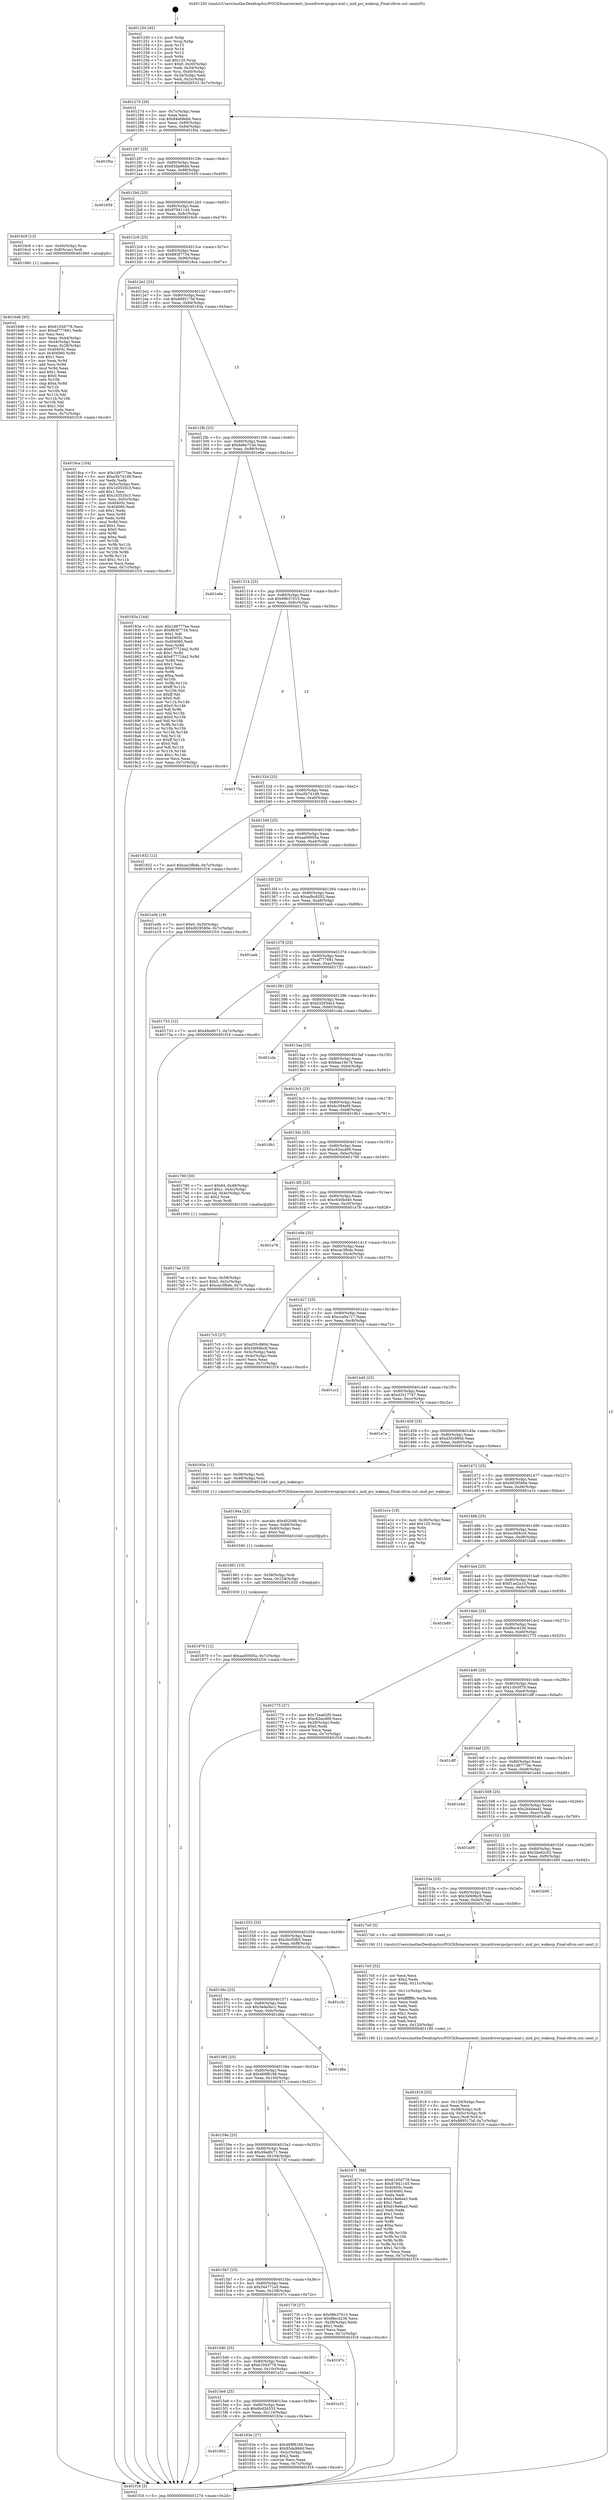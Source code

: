 digraph "0x401250" {
  label = "0x401250 (/mnt/c/Users/mathe/Desktop/tcc/POCII/binaries/extr_linuxdriverspcipci-mid.c_mid_pci_wakeup_Final-ollvm.out::main(0))"
  labelloc = "t"
  node[shape=record]

  Entry [label="",width=0.3,height=0.3,shape=circle,fillcolor=black,style=filled]
  "0x40127d" [label="{
     0x40127d [26]\l
     | [instrs]\l
     &nbsp;&nbsp;0x40127d \<+3\>: mov -0x7c(%rbp),%eax\l
     &nbsp;&nbsp;0x401280 \<+2\>: mov %eax,%ecx\l
     &nbsp;&nbsp;0x401282 \<+6\>: sub $0x84e69ebb,%ecx\l
     &nbsp;&nbsp;0x401288 \<+3\>: mov %eax,-0x80(%rbp)\l
     &nbsp;&nbsp;0x40128b \<+6\>: mov %ecx,-0x84(%rbp)\l
     &nbsp;&nbsp;0x401291 \<+6\>: je 0000000000401f0a \<main+0xcba\>\l
  }"]
  "0x401f0a" [label="{
     0x401f0a\l
  }", style=dashed]
  "0x401297" [label="{
     0x401297 [25]\l
     | [instrs]\l
     &nbsp;&nbsp;0x401297 \<+5\>: jmp 000000000040129c \<main+0x4c\>\l
     &nbsp;&nbsp;0x40129c \<+3\>: mov -0x80(%rbp),%eax\l
     &nbsp;&nbsp;0x40129f \<+5\>: sub $0x85da96dd,%eax\l
     &nbsp;&nbsp;0x4012a4 \<+6\>: mov %eax,-0x88(%rbp)\l
     &nbsp;&nbsp;0x4012aa \<+6\>: je 0000000000401659 \<main+0x409\>\l
  }"]
  Exit [label="",width=0.3,height=0.3,shape=circle,fillcolor=black,style=filled,peripheries=2]
  "0x401659" [label="{
     0x401659\l
  }", style=dashed]
  "0x4012b0" [label="{
     0x4012b0 [25]\l
     | [instrs]\l
     &nbsp;&nbsp;0x4012b0 \<+5\>: jmp 00000000004012b5 \<main+0x65\>\l
     &nbsp;&nbsp;0x4012b5 \<+3\>: mov -0x80(%rbp),%eax\l
     &nbsp;&nbsp;0x4012b8 \<+5\>: sub $0x87841145,%eax\l
     &nbsp;&nbsp;0x4012bd \<+6\>: mov %eax,-0x8c(%rbp)\l
     &nbsp;&nbsp;0x4012c3 \<+6\>: je 00000000004016c9 \<main+0x479\>\l
  }"]
  "0x401970" [label="{
     0x401970 [12]\l
     | [instrs]\l
     &nbsp;&nbsp;0x401970 \<+7\>: movl $0xaa00005a,-0x7c(%rbp)\l
     &nbsp;&nbsp;0x401977 \<+5\>: jmp 0000000000401f16 \<main+0xcc6\>\l
  }"]
  "0x4016c9" [label="{
     0x4016c9 [13]\l
     | [instrs]\l
     &nbsp;&nbsp;0x4016c9 \<+4\>: mov -0x40(%rbp),%rax\l
     &nbsp;&nbsp;0x4016cd \<+4\>: mov 0x8(%rax),%rdi\l
     &nbsp;&nbsp;0x4016d1 \<+5\>: call 0000000000401060 \<atoi@plt\>\l
     | [calls]\l
     &nbsp;&nbsp;0x401060 \{1\} (unknown)\l
  }"]
  "0x4012c9" [label="{
     0x4012c9 [25]\l
     | [instrs]\l
     &nbsp;&nbsp;0x4012c9 \<+5\>: jmp 00000000004012ce \<main+0x7e\>\l
     &nbsp;&nbsp;0x4012ce \<+3\>: mov -0x80(%rbp),%eax\l
     &nbsp;&nbsp;0x4012d1 \<+5\>: sub $0x883f7734,%eax\l
     &nbsp;&nbsp;0x4012d6 \<+6\>: mov %eax,-0x90(%rbp)\l
     &nbsp;&nbsp;0x4012dc \<+6\>: je 00000000004018ca \<main+0x67a\>\l
  }"]
  "0x401961" [label="{
     0x401961 [15]\l
     | [instrs]\l
     &nbsp;&nbsp;0x401961 \<+4\>: mov -0x58(%rbp),%rdi\l
     &nbsp;&nbsp;0x401965 \<+6\>: mov %eax,-0x124(%rbp)\l
     &nbsp;&nbsp;0x40196b \<+5\>: call 0000000000401030 \<free@plt\>\l
     | [calls]\l
     &nbsp;&nbsp;0x401030 \{1\} (unknown)\l
  }"]
  "0x4018ca" [label="{
     0x4018ca [104]\l
     | [instrs]\l
     &nbsp;&nbsp;0x4018ca \<+5\>: mov $0x1d9777ee,%eax\l
     &nbsp;&nbsp;0x4018cf \<+5\>: mov $0xa5b741d9,%ecx\l
     &nbsp;&nbsp;0x4018d4 \<+2\>: xor %edx,%edx\l
     &nbsp;&nbsp;0x4018d6 \<+3\>: mov -0x5c(%rbp),%esi\l
     &nbsp;&nbsp;0x4018d9 \<+6\>: sub $0x1d3535c3,%esi\l
     &nbsp;&nbsp;0x4018df \<+3\>: add $0x1,%esi\l
     &nbsp;&nbsp;0x4018e2 \<+6\>: add $0x1d3535c3,%esi\l
     &nbsp;&nbsp;0x4018e8 \<+3\>: mov %esi,-0x5c(%rbp)\l
     &nbsp;&nbsp;0x4018eb \<+7\>: mov 0x40405c,%esi\l
     &nbsp;&nbsp;0x4018f2 \<+7\>: mov 0x404060,%edi\l
     &nbsp;&nbsp;0x4018f9 \<+3\>: sub $0x1,%edx\l
     &nbsp;&nbsp;0x4018fc \<+3\>: mov %esi,%r8d\l
     &nbsp;&nbsp;0x4018ff \<+3\>: add %edx,%r8d\l
     &nbsp;&nbsp;0x401902 \<+4\>: imul %r8d,%esi\l
     &nbsp;&nbsp;0x401906 \<+3\>: and $0x1,%esi\l
     &nbsp;&nbsp;0x401909 \<+3\>: cmp $0x0,%esi\l
     &nbsp;&nbsp;0x40190c \<+4\>: sete %r9b\l
     &nbsp;&nbsp;0x401910 \<+3\>: cmp $0xa,%edi\l
     &nbsp;&nbsp;0x401913 \<+4\>: setl %r10b\l
     &nbsp;&nbsp;0x401917 \<+3\>: mov %r9b,%r11b\l
     &nbsp;&nbsp;0x40191a \<+3\>: and %r10b,%r11b\l
     &nbsp;&nbsp;0x40191d \<+3\>: xor %r10b,%r9b\l
     &nbsp;&nbsp;0x401920 \<+3\>: or %r9b,%r11b\l
     &nbsp;&nbsp;0x401923 \<+4\>: test $0x1,%r11b\l
     &nbsp;&nbsp;0x401927 \<+3\>: cmovne %ecx,%eax\l
     &nbsp;&nbsp;0x40192a \<+3\>: mov %eax,-0x7c(%rbp)\l
     &nbsp;&nbsp;0x40192d \<+5\>: jmp 0000000000401f16 \<main+0xcc6\>\l
  }"]
  "0x4012e2" [label="{
     0x4012e2 [25]\l
     | [instrs]\l
     &nbsp;&nbsp;0x4012e2 \<+5\>: jmp 00000000004012e7 \<main+0x97\>\l
     &nbsp;&nbsp;0x4012e7 \<+3\>: mov -0x80(%rbp),%eax\l
     &nbsp;&nbsp;0x4012ea \<+5\>: sub $0x889517bf,%eax\l
     &nbsp;&nbsp;0x4012ef \<+6\>: mov %eax,-0x94(%rbp)\l
     &nbsp;&nbsp;0x4012f5 \<+6\>: je 000000000040183a \<main+0x5ea\>\l
  }"]
  "0x40194a" [label="{
     0x40194a [23]\l
     | [instrs]\l
     &nbsp;&nbsp;0x40194a \<+10\>: movabs $0x4020d6,%rdi\l
     &nbsp;&nbsp;0x401954 \<+3\>: mov %eax,-0x60(%rbp)\l
     &nbsp;&nbsp;0x401957 \<+3\>: mov -0x60(%rbp),%esi\l
     &nbsp;&nbsp;0x40195a \<+2\>: mov $0x0,%al\l
     &nbsp;&nbsp;0x40195c \<+5\>: call 0000000000401040 \<printf@plt\>\l
     | [calls]\l
     &nbsp;&nbsp;0x401040 \{1\} (unknown)\l
  }"]
  "0x40183a" [label="{
     0x40183a [144]\l
     | [instrs]\l
     &nbsp;&nbsp;0x40183a \<+5\>: mov $0x1d9777ee,%eax\l
     &nbsp;&nbsp;0x40183f \<+5\>: mov $0x883f7734,%ecx\l
     &nbsp;&nbsp;0x401844 \<+2\>: mov $0x1,%dl\l
     &nbsp;&nbsp;0x401846 \<+7\>: mov 0x40405c,%esi\l
     &nbsp;&nbsp;0x40184d \<+7\>: mov 0x404060,%edi\l
     &nbsp;&nbsp;0x401854 \<+3\>: mov %esi,%r8d\l
     &nbsp;&nbsp;0x401857 \<+7\>: sub $0x677724a2,%r8d\l
     &nbsp;&nbsp;0x40185e \<+4\>: sub $0x1,%r8d\l
     &nbsp;&nbsp;0x401862 \<+7\>: add $0x677724a2,%r8d\l
     &nbsp;&nbsp;0x401869 \<+4\>: imul %r8d,%esi\l
     &nbsp;&nbsp;0x40186d \<+3\>: and $0x1,%esi\l
     &nbsp;&nbsp;0x401870 \<+3\>: cmp $0x0,%esi\l
     &nbsp;&nbsp;0x401873 \<+4\>: sete %r9b\l
     &nbsp;&nbsp;0x401877 \<+3\>: cmp $0xa,%edi\l
     &nbsp;&nbsp;0x40187a \<+4\>: setl %r10b\l
     &nbsp;&nbsp;0x40187e \<+3\>: mov %r9b,%r11b\l
     &nbsp;&nbsp;0x401881 \<+4\>: xor $0xff,%r11b\l
     &nbsp;&nbsp;0x401885 \<+3\>: mov %r10b,%bl\l
     &nbsp;&nbsp;0x401888 \<+3\>: xor $0xff,%bl\l
     &nbsp;&nbsp;0x40188b \<+3\>: xor $0x0,%dl\l
     &nbsp;&nbsp;0x40188e \<+3\>: mov %r11b,%r14b\l
     &nbsp;&nbsp;0x401891 \<+4\>: and $0x0,%r14b\l
     &nbsp;&nbsp;0x401895 \<+3\>: and %dl,%r9b\l
     &nbsp;&nbsp;0x401898 \<+3\>: mov %bl,%r15b\l
     &nbsp;&nbsp;0x40189b \<+4\>: and $0x0,%r15b\l
     &nbsp;&nbsp;0x40189f \<+3\>: and %dl,%r10b\l
     &nbsp;&nbsp;0x4018a2 \<+3\>: or %r9b,%r14b\l
     &nbsp;&nbsp;0x4018a5 \<+3\>: or %r10b,%r15b\l
     &nbsp;&nbsp;0x4018a8 \<+3\>: xor %r15b,%r14b\l
     &nbsp;&nbsp;0x4018ab \<+3\>: or %bl,%r11b\l
     &nbsp;&nbsp;0x4018ae \<+4\>: xor $0xff,%r11b\l
     &nbsp;&nbsp;0x4018b2 \<+3\>: or $0x0,%dl\l
     &nbsp;&nbsp;0x4018b5 \<+3\>: and %dl,%r11b\l
     &nbsp;&nbsp;0x4018b8 \<+3\>: or %r11b,%r14b\l
     &nbsp;&nbsp;0x4018bb \<+4\>: test $0x1,%r14b\l
     &nbsp;&nbsp;0x4018bf \<+3\>: cmovne %ecx,%eax\l
     &nbsp;&nbsp;0x4018c2 \<+3\>: mov %eax,-0x7c(%rbp)\l
     &nbsp;&nbsp;0x4018c5 \<+5\>: jmp 0000000000401f16 \<main+0xcc6\>\l
  }"]
  "0x4012fb" [label="{
     0x4012fb [25]\l
     | [instrs]\l
     &nbsp;&nbsp;0x4012fb \<+5\>: jmp 0000000000401300 \<main+0xb0\>\l
     &nbsp;&nbsp;0x401300 \<+3\>: mov -0x80(%rbp),%eax\l
     &nbsp;&nbsp;0x401303 \<+5\>: sub $0x8e6e724b,%eax\l
     &nbsp;&nbsp;0x401308 \<+6\>: mov %eax,-0x98(%rbp)\l
     &nbsp;&nbsp;0x40130e \<+6\>: je 0000000000401e6e \<main+0xc1e\>\l
  }"]
  "0x401819" [label="{
     0x401819 [33]\l
     | [instrs]\l
     &nbsp;&nbsp;0x401819 \<+6\>: mov -0x120(%rbp),%ecx\l
     &nbsp;&nbsp;0x40181f \<+3\>: imul %eax,%ecx\l
     &nbsp;&nbsp;0x401822 \<+4\>: mov -0x58(%rbp),%r8\l
     &nbsp;&nbsp;0x401826 \<+4\>: movslq -0x5c(%rbp),%r9\l
     &nbsp;&nbsp;0x40182a \<+4\>: mov %ecx,(%r8,%r9,4)\l
     &nbsp;&nbsp;0x40182e \<+7\>: movl $0x889517bf,-0x7c(%rbp)\l
     &nbsp;&nbsp;0x401835 \<+5\>: jmp 0000000000401f16 \<main+0xcc6\>\l
  }"]
  "0x401e6e" [label="{
     0x401e6e\l
  }", style=dashed]
  "0x401314" [label="{
     0x401314 [25]\l
     | [instrs]\l
     &nbsp;&nbsp;0x401314 \<+5\>: jmp 0000000000401319 \<main+0xc9\>\l
     &nbsp;&nbsp;0x401319 \<+3\>: mov -0x80(%rbp),%eax\l
     &nbsp;&nbsp;0x40131c \<+5\>: sub $0x99b37015,%eax\l
     &nbsp;&nbsp;0x401321 \<+6\>: mov %eax,-0x9c(%rbp)\l
     &nbsp;&nbsp;0x401327 \<+6\>: je 000000000040175a \<main+0x50a\>\l
  }"]
  "0x4017e5" [label="{
     0x4017e5 [52]\l
     | [instrs]\l
     &nbsp;&nbsp;0x4017e5 \<+2\>: xor %ecx,%ecx\l
     &nbsp;&nbsp;0x4017e7 \<+5\>: mov $0x2,%edx\l
     &nbsp;&nbsp;0x4017ec \<+6\>: mov %edx,-0x11c(%rbp)\l
     &nbsp;&nbsp;0x4017f2 \<+1\>: cltd\l
     &nbsp;&nbsp;0x4017f3 \<+6\>: mov -0x11c(%rbp),%esi\l
     &nbsp;&nbsp;0x4017f9 \<+2\>: idiv %esi\l
     &nbsp;&nbsp;0x4017fb \<+6\>: imul $0xfffffffe,%edx,%edx\l
     &nbsp;&nbsp;0x401801 \<+2\>: mov %ecx,%edi\l
     &nbsp;&nbsp;0x401803 \<+2\>: sub %edx,%edi\l
     &nbsp;&nbsp;0x401805 \<+2\>: mov %ecx,%edx\l
     &nbsp;&nbsp;0x401807 \<+3\>: sub $0x1,%edx\l
     &nbsp;&nbsp;0x40180a \<+2\>: add %edx,%edi\l
     &nbsp;&nbsp;0x40180c \<+2\>: sub %edi,%ecx\l
     &nbsp;&nbsp;0x40180e \<+6\>: mov %ecx,-0x120(%rbp)\l
     &nbsp;&nbsp;0x401814 \<+5\>: call 0000000000401160 \<next_i\>\l
     | [calls]\l
     &nbsp;&nbsp;0x401160 \{1\} (/mnt/c/Users/mathe/Desktop/tcc/POCII/binaries/extr_linuxdriverspcipci-mid.c_mid_pci_wakeup_Final-ollvm.out::next_i)\l
  }"]
  "0x40175a" [label="{
     0x40175a\l
  }", style=dashed]
  "0x40132d" [label="{
     0x40132d [25]\l
     | [instrs]\l
     &nbsp;&nbsp;0x40132d \<+5\>: jmp 0000000000401332 \<main+0xe2\>\l
     &nbsp;&nbsp;0x401332 \<+3\>: mov -0x80(%rbp),%eax\l
     &nbsp;&nbsp;0x401335 \<+5\>: sub $0xa5b741d9,%eax\l
     &nbsp;&nbsp;0x40133a \<+6\>: mov %eax,-0xa0(%rbp)\l
     &nbsp;&nbsp;0x401340 \<+6\>: je 0000000000401932 \<main+0x6e2\>\l
  }"]
  "0x4017ae" [label="{
     0x4017ae [23]\l
     | [instrs]\l
     &nbsp;&nbsp;0x4017ae \<+4\>: mov %rax,-0x58(%rbp)\l
     &nbsp;&nbsp;0x4017b2 \<+7\>: movl $0x0,-0x5c(%rbp)\l
     &nbsp;&nbsp;0x4017b9 \<+7\>: movl $0xcac3fbde,-0x7c(%rbp)\l
     &nbsp;&nbsp;0x4017c0 \<+5\>: jmp 0000000000401f16 \<main+0xcc6\>\l
  }"]
  "0x401932" [label="{
     0x401932 [12]\l
     | [instrs]\l
     &nbsp;&nbsp;0x401932 \<+7\>: movl $0xcac3fbde,-0x7c(%rbp)\l
     &nbsp;&nbsp;0x401939 \<+5\>: jmp 0000000000401f16 \<main+0xcc6\>\l
  }"]
  "0x401346" [label="{
     0x401346 [25]\l
     | [instrs]\l
     &nbsp;&nbsp;0x401346 \<+5\>: jmp 000000000040134b \<main+0xfb\>\l
     &nbsp;&nbsp;0x40134b \<+3\>: mov -0x80(%rbp),%eax\l
     &nbsp;&nbsp;0x40134e \<+5\>: sub $0xaa00005a,%eax\l
     &nbsp;&nbsp;0x401353 \<+6\>: mov %eax,-0xa4(%rbp)\l
     &nbsp;&nbsp;0x401359 \<+6\>: je 0000000000401e0b \<main+0xbbb\>\l
  }"]
  "0x4016d6" [label="{
     0x4016d6 [93]\l
     | [instrs]\l
     &nbsp;&nbsp;0x4016d6 \<+5\>: mov $0x6105d778,%ecx\l
     &nbsp;&nbsp;0x4016db \<+5\>: mov $0xaf777681,%edx\l
     &nbsp;&nbsp;0x4016e0 \<+2\>: xor %esi,%esi\l
     &nbsp;&nbsp;0x4016e2 \<+3\>: mov %eax,-0x44(%rbp)\l
     &nbsp;&nbsp;0x4016e5 \<+3\>: mov -0x44(%rbp),%eax\l
     &nbsp;&nbsp;0x4016e8 \<+3\>: mov %eax,-0x28(%rbp)\l
     &nbsp;&nbsp;0x4016eb \<+7\>: mov 0x40405c,%eax\l
     &nbsp;&nbsp;0x4016f2 \<+8\>: mov 0x404060,%r8d\l
     &nbsp;&nbsp;0x4016fa \<+3\>: sub $0x1,%esi\l
     &nbsp;&nbsp;0x4016fd \<+3\>: mov %eax,%r9d\l
     &nbsp;&nbsp;0x401700 \<+3\>: add %esi,%r9d\l
     &nbsp;&nbsp;0x401703 \<+4\>: imul %r9d,%eax\l
     &nbsp;&nbsp;0x401707 \<+3\>: and $0x1,%eax\l
     &nbsp;&nbsp;0x40170a \<+3\>: cmp $0x0,%eax\l
     &nbsp;&nbsp;0x40170d \<+4\>: sete %r10b\l
     &nbsp;&nbsp;0x401711 \<+4\>: cmp $0xa,%r8d\l
     &nbsp;&nbsp;0x401715 \<+4\>: setl %r11b\l
     &nbsp;&nbsp;0x401719 \<+3\>: mov %r10b,%bl\l
     &nbsp;&nbsp;0x40171c \<+3\>: and %r11b,%bl\l
     &nbsp;&nbsp;0x40171f \<+3\>: xor %r11b,%r10b\l
     &nbsp;&nbsp;0x401722 \<+3\>: or %r10b,%bl\l
     &nbsp;&nbsp;0x401725 \<+3\>: test $0x1,%bl\l
     &nbsp;&nbsp;0x401728 \<+3\>: cmovne %edx,%ecx\l
     &nbsp;&nbsp;0x40172b \<+3\>: mov %ecx,-0x7c(%rbp)\l
     &nbsp;&nbsp;0x40172e \<+5\>: jmp 0000000000401f16 \<main+0xcc6\>\l
  }"]
  "0x401e0b" [label="{
     0x401e0b [19]\l
     | [instrs]\l
     &nbsp;&nbsp;0x401e0b \<+7\>: movl $0x0,-0x30(%rbp)\l
     &nbsp;&nbsp;0x401e12 \<+7\>: movl $0xd929580e,-0x7c(%rbp)\l
     &nbsp;&nbsp;0x401e19 \<+5\>: jmp 0000000000401f16 \<main+0xcc6\>\l
  }"]
  "0x40135f" [label="{
     0x40135f [25]\l
     | [instrs]\l
     &nbsp;&nbsp;0x40135f \<+5\>: jmp 0000000000401364 \<main+0x114\>\l
     &nbsp;&nbsp;0x401364 \<+3\>: mov -0x80(%rbp),%eax\l
     &nbsp;&nbsp;0x401367 \<+5\>: sub $0xadbc8202,%eax\l
     &nbsp;&nbsp;0x40136c \<+6\>: mov %eax,-0xa8(%rbp)\l
     &nbsp;&nbsp;0x401372 \<+6\>: je 0000000000401aeb \<main+0x89b\>\l
  }"]
  "0x401250" [label="{
     0x401250 [45]\l
     | [instrs]\l
     &nbsp;&nbsp;0x401250 \<+1\>: push %rbp\l
     &nbsp;&nbsp;0x401251 \<+3\>: mov %rsp,%rbp\l
     &nbsp;&nbsp;0x401254 \<+2\>: push %r15\l
     &nbsp;&nbsp;0x401256 \<+2\>: push %r14\l
     &nbsp;&nbsp;0x401258 \<+2\>: push %r12\l
     &nbsp;&nbsp;0x40125a \<+1\>: push %rbx\l
     &nbsp;&nbsp;0x40125b \<+7\>: sub $0x120,%rsp\l
     &nbsp;&nbsp;0x401262 \<+7\>: movl $0x0,-0x30(%rbp)\l
     &nbsp;&nbsp;0x401269 \<+3\>: mov %edi,-0x34(%rbp)\l
     &nbsp;&nbsp;0x40126c \<+4\>: mov %rsi,-0x40(%rbp)\l
     &nbsp;&nbsp;0x401270 \<+3\>: mov -0x34(%rbp),%edi\l
     &nbsp;&nbsp;0x401273 \<+3\>: mov %edi,-0x2c(%rbp)\l
     &nbsp;&nbsp;0x401276 \<+7\>: movl $0x6bd26533,-0x7c(%rbp)\l
  }"]
  "0x401aeb" [label="{
     0x401aeb\l
  }", style=dashed]
  "0x401378" [label="{
     0x401378 [25]\l
     | [instrs]\l
     &nbsp;&nbsp;0x401378 \<+5\>: jmp 000000000040137d \<main+0x12d\>\l
     &nbsp;&nbsp;0x40137d \<+3\>: mov -0x80(%rbp),%eax\l
     &nbsp;&nbsp;0x401380 \<+5\>: sub $0xaf777681,%eax\l
     &nbsp;&nbsp;0x401385 \<+6\>: mov %eax,-0xac(%rbp)\l
     &nbsp;&nbsp;0x40138b \<+6\>: je 0000000000401733 \<main+0x4e3\>\l
  }"]
  "0x401f16" [label="{
     0x401f16 [5]\l
     | [instrs]\l
     &nbsp;&nbsp;0x401f16 \<+5\>: jmp 000000000040127d \<main+0x2d\>\l
  }"]
  "0x401733" [label="{
     0x401733 [12]\l
     | [instrs]\l
     &nbsp;&nbsp;0x401733 \<+7\>: movl $0x49edfc71,-0x7c(%rbp)\l
     &nbsp;&nbsp;0x40173a \<+5\>: jmp 0000000000401f16 \<main+0xcc6\>\l
  }"]
  "0x401391" [label="{
     0x401391 [25]\l
     | [instrs]\l
     &nbsp;&nbsp;0x401391 \<+5\>: jmp 0000000000401396 \<main+0x146\>\l
     &nbsp;&nbsp;0x401396 \<+3\>: mov -0x80(%rbp),%eax\l
     &nbsp;&nbsp;0x401399 \<+5\>: sub $0xb3293de3,%eax\l
     &nbsp;&nbsp;0x40139e \<+6\>: mov %eax,-0xb0(%rbp)\l
     &nbsp;&nbsp;0x4013a4 \<+6\>: je 0000000000401cda \<main+0xa8a\>\l
  }"]
  "0x401602" [label="{
     0x401602\l
  }", style=dashed]
  "0x401cda" [label="{
     0x401cda\l
  }", style=dashed]
  "0x4013aa" [label="{
     0x4013aa [25]\l
     | [instrs]\l
     &nbsp;&nbsp;0x4013aa \<+5\>: jmp 00000000004013af \<main+0x15f\>\l
     &nbsp;&nbsp;0x4013af \<+3\>: mov -0x80(%rbp),%eax\l
     &nbsp;&nbsp;0x4013b2 \<+5\>: sub $0xbaa19a7d,%eax\l
     &nbsp;&nbsp;0x4013b7 \<+6\>: mov %eax,-0xb4(%rbp)\l
     &nbsp;&nbsp;0x4013bd \<+6\>: je 0000000000401a93 \<main+0x843\>\l
  }"]
  "0x40163e" [label="{
     0x40163e [27]\l
     | [instrs]\l
     &nbsp;&nbsp;0x40163e \<+5\>: mov $0x469f8168,%eax\l
     &nbsp;&nbsp;0x401643 \<+5\>: mov $0x85da96dd,%ecx\l
     &nbsp;&nbsp;0x401648 \<+3\>: mov -0x2c(%rbp),%edx\l
     &nbsp;&nbsp;0x40164b \<+3\>: cmp $0x2,%edx\l
     &nbsp;&nbsp;0x40164e \<+3\>: cmovne %ecx,%eax\l
     &nbsp;&nbsp;0x401651 \<+3\>: mov %eax,-0x7c(%rbp)\l
     &nbsp;&nbsp;0x401654 \<+5\>: jmp 0000000000401f16 \<main+0xcc6\>\l
  }"]
  "0x401a93" [label="{
     0x401a93\l
  }", style=dashed]
  "0x4013c3" [label="{
     0x4013c3 [25]\l
     | [instrs]\l
     &nbsp;&nbsp;0x4013c3 \<+5\>: jmp 00000000004013c8 \<main+0x178\>\l
     &nbsp;&nbsp;0x4013c8 \<+3\>: mov -0x80(%rbp),%eax\l
     &nbsp;&nbsp;0x4013cb \<+5\>: sub $0xbc384ef4,%eax\l
     &nbsp;&nbsp;0x4013d0 \<+6\>: mov %eax,-0xb8(%rbp)\l
     &nbsp;&nbsp;0x4013d6 \<+6\>: je 00000000004019b1 \<main+0x761\>\l
  }"]
  "0x4015e9" [label="{
     0x4015e9 [25]\l
     | [instrs]\l
     &nbsp;&nbsp;0x4015e9 \<+5\>: jmp 00000000004015ee \<main+0x39e\>\l
     &nbsp;&nbsp;0x4015ee \<+3\>: mov -0x80(%rbp),%eax\l
     &nbsp;&nbsp;0x4015f1 \<+5\>: sub $0x6bd26533,%eax\l
     &nbsp;&nbsp;0x4015f6 \<+6\>: mov %eax,-0x110(%rbp)\l
     &nbsp;&nbsp;0x4015fc \<+6\>: je 000000000040163e \<main+0x3ee\>\l
  }"]
  "0x4019b1" [label="{
     0x4019b1\l
  }", style=dashed]
  "0x4013dc" [label="{
     0x4013dc [25]\l
     | [instrs]\l
     &nbsp;&nbsp;0x4013dc \<+5\>: jmp 00000000004013e1 \<main+0x191\>\l
     &nbsp;&nbsp;0x4013e1 \<+3\>: mov -0x80(%rbp),%eax\l
     &nbsp;&nbsp;0x4013e4 \<+5\>: sub $0xc62ecd99,%eax\l
     &nbsp;&nbsp;0x4013e9 \<+6\>: mov %eax,-0xbc(%rbp)\l
     &nbsp;&nbsp;0x4013ef \<+6\>: je 0000000000401790 \<main+0x540\>\l
  }"]
  "0x401e31" [label="{
     0x401e31\l
  }", style=dashed]
  "0x401790" [label="{
     0x401790 [30]\l
     | [instrs]\l
     &nbsp;&nbsp;0x401790 \<+7\>: movl $0x64,-0x48(%rbp)\l
     &nbsp;&nbsp;0x401797 \<+7\>: movl $0x1,-0x4c(%rbp)\l
     &nbsp;&nbsp;0x40179e \<+4\>: movslq -0x4c(%rbp),%rax\l
     &nbsp;&nbsp;0x4017a2 \<+4\>: shl $0x2,%rax\l
     &nbsp;&nbsp;0x4017a6 \<+3\>: mov %rax,%rdi\l
     &nbsp;&nbsp;0x4017a9 \<+5\>: call 0000000000401050 \<malloc@plt\>\l
     | [calls]\l
     &nbsp;&nbsp;0x401050 \{1\} (unknown)\l
  }"]
  "0x4013f5" [label="{
     0x4013f5 [25]\l
     | [instrs]\l
     &nbsp;&nbsp;0x4013f5 \<+5\>: jmp 00000000004013fa \<main+0x1aa\>\l
     &nbsp;&nbsp;0x4013fa \<+3\>: mov -0x80(%rbp),%eax\l
     &nbsp;&nbsp;0x4013fd \<+5\>: sub $0xc640bd40,%eax\l
     &nbsp;&nbsp;0x401402 \<+6\>: mov %eax,-0xc0(%rbp)\l
     &nbsp;&nbsp;0x401408 \<+6\>: je 0000000000401a78 \<main+0x828\>\l
  }"]
  "0x4015d0" [label="{
     0x4015d0 [25]\l
     | [instrs]\l
     &nbsp;&nbsp;0x4015d0 \<+5\>: jmp 00000000004015d5 \<main+0x385\>\l
     &nbsp;&nbsp;0x4015d5 \<+3\>: mov -0x80(%rbp),%eax\l
     &nbsp;&nbsp;0x4015d8 \<+5\>: sub $0x6105d778,%eax\l
     &nbsp;&nbsp;0x4015dd \<+6\>: mov %eax,-0x10c(%rbp)\l
     &nbsp;&nbsp;0x4015e3 \<+6\>: je 0000000000401e31 \<main+0xbe1\>\l
  }"]
  "0x401a78" [label="{
     0x401a78\l
  }", style=dashed]
  "0x40140e" [label="{
     0x40140e [25]\l
     | [instrs]\l
     &nbsp;&nbsp;0x40140e \<+5\>: jmp 0000000000401413 \<main+0x1c3\>\l
     &nbsp;&nbsp;0x401413 \<+3\>: mov -0x80(%rbp),%eax\l
     &nbsp;&nbsp;0x401416 \<+5\>: sub $0xcac3fbde,%eax\l
     &nbsp;&nbsp;0x40141b \<+6\>: mov %eax,-0xc4(%rbp)\l
     &nbsp;&nbsp;0x401421 \<+6\>: je 00000000004017c5 \<main+0x575\>\l
  }"]
  "0x40197c" [label="{
     0x40197c\l
  }", style=dashed]
  "0x4017c5" [label="{
     0x4017c5 [27]\l
     | [instrs]\l
     &nbsp;&nbsp;0x4017c5 \<+5\>: mov $0xd35c980d,%eax\l
     &nbsp;&nbsp;0x4017ca \<+5\>: mov $0x34f49bc9,%ecx\l
     &nbsp;&nbsp;0x4017cf \<+3\>: mov -0x5c(%rbp),%edx\l
     &nbsp;&nbsp;0x4017d2 \<+3\>: cmp -0x4c(%rbp),%edx\l
     &nbsp;&nbsp;0x4017d5 \<+3\>: cmovl %ecx,%eax\l
     &nbsp;&nbsp;0x4017d8 \<+3\>: mov %eax,-0x7c(%rbp)\l
     &nbsp;&nbsp;0x4017db \<+5\>: jmp 0000000000401f16 \<main+0xcc6\>\l
  }"]
  "0x401427" [label="{
     0x401427 [25]\l
     | [instrs]\l
     &nbsp;&nbsp;0x401427 \<+5\>: jmp 000000000040142c \<main+0x1dc\>\l
     &nbsp;&nbsp;0x40142c \<+3\>: mov -0x80(%rbp),%eax\l
     &nbsp;&nbsp;0x40142f \<+5\>: sub $0xcca9a717,%eax\l
     &nbsp;&nbsp;0x401434 \<+6\>: mov %eax,-0xc8(%rbp)\l
     &nbsp;&nbsp;0x40143a \<+6\>: je 0000000000401cc2 \<main+0xa72\>\l
  }"]
  "0x4015b7" [label="{
     0x4015b7 [25]\l
     | [instrs]\l
     &nbsp;&nbsp;0x4015b7 \<+5\>: jmp 00000000004015bc \<main+0x36c\>\l
     &nbsp;&nbsp;0x4015bc \<+3\>: mov -0x80(%rbp),%eax\l
     &nbsp;&nbsp;0x4015bf \<+5\>: sub $0x544771a5,%eax\l
     &nbsp;&nbsp;0x4015c4 \<+6\>: mov %eax,-0x108(%rbp)\l
     &nbsp;&nbsp;0x4015ca \<+6\>: je 000000000040197c \<main+0x72c\>\l
  }"]
  "0x401cc2" [label="{
     0x401cc2\l
  }", style=dashed]
  "0x401440" [label="{
     0x401440 [25]\l
     | [instrs]\l
     &nbsp;&nbsp;0x401440 \<+5\>: jmp 0000000000401445 \<main+0x1f5\>\l
     &nbsp;&nbsp;0x401445 \<+3\>: mov -0x80(%rbp),%eax\l
     &nbsp;&nbsp;0x401448 \<+5\>: sub $0xd1b17747,%eax\l
     &nbsp;&nbsp;0x40144d \<+6\>: mov %eax,-0xcc(%rbp)\l
     &nbsp;&nbsp;0x401453 \<+6\>: je 0000000000401e7a \<main+0xc2a\>\l
  }"]
  "0x40173f" [label="{
     0x40173f [27]\l
     | [instrs]\l
     &nbsp;&nbsp;0x40173f \<+5\>: mov $0x99b37015,%eax\l
     &nbsp;&nbsp;0x401744 \<+5\>: mov $0xf8ec4236,%ecx\l
     &nbsp;&nbsp;0x401749 \<+3\>: mov -0x28(%rbp),%edx\l
     &nbsp;&nbsp;0x40174c \<+3\>: cmp $0x1,%edx\l
     &nbsp;&nbsp;0x40174f \<+3\>: cmovl %ecx,%eax\l
     &nbsp;&nbsp;0x401752 \<+3\>: mov %eax,-0x7c(%rbp)\l
     &nbsp;&nbsp;0x401755 \<+5\>: jmp 0000000000401f16 \<main+0xcc6\>\l
  }"]
  "0x401e7a" [label="{
     0x401e7a\l
  }", style=dashed]
  "0x401459" [label="{
     0x401459 [25]\l
     | [instrs]\l
     &nbsp;&nbsp;0x401459 \<+5\>: jmp 000000000040145e \<main+0x20e\>\l
     &nbsp;&nbsp;0x40145e \<+3\>: mov -0x80(%rbp),%eax\l
     &nbsp;&nbsp;0x401461 \<+5\>: sub $0xd35c980d,%eax\l
     &nbsp;&nbsp;0x401466 \<+6\>: mov %eax,-0xd0(%rbp)\l
     &nbsp;&nbsp;0x40146c \<+6\>: je 000000000040193e \<main+0x6ee\>\l
  }"]
  "0x40159e" [label="{
     0x40159e [25]\l
     | [instrs]\l
     &nbsp;&nbsp;0x40159e \<+5\>: jmp 00000000004015a3 \<main+0x353\>\l
     &nbsp;&nbsp;0x4015a3 \<+3\>: mov -0x80(%rbp),%eax\l
     &nbsp;&nbsp;0x4015a6 \<+5\>: sub $0x49edfc71,%eax\l
     &nbsp;&nbsp;0x4015ab \<+6\>: mov %eax,-0x104(%rbp)\l
     &nbsp;&nbsp;0x4015b1 \<+6\>: je 000000000040173f \<main+0x4ef\>\l
  }"]
  "0x40193e" [label="{
     0x40193e [12]\l
     | [instrs]\l
     &nbsp;&nbsp;0x40193e \<+4\>: mov -0x58(%rbp),%rdi\l
     &nbsp;&nbsp;0x401942 \<+3\>: mov -0x48(%rbp),%esi\l
     &nbsp;&nbsp;0x401945 \<+5\>: call 0000000000401240 \<mid_pci_wakeup\>\l
     | [calls]\l
     &nbsp;&nbsp;0x401240 \{1\} (/mnt/c/Users/mathe/Desktop/tcc/POCII/binaries/extr_linuxdriverspcipci-mid.c_mid_pci_wakeup_Final-ollvm.out::mid_pci_wakeup)\l
  }"]
  "0x401472" [label="{
     0x401472 [25]\l
     | [instrs]\l
     &nbsp;&nbsp;0x401472 \<+5\>: jmp 0000000000401477 \<main+0x227\>\l
     &nbsp;&nbsp;0x401477 \<+3\>: mov -0x80(%rbp),%eax\l
     &nbsp;&nbsp;0x40147a \<+5\>: sub $0xd929580e,%eax\l
     &nbsp;&nbsp;0x40147f \<+6\>: mov %eax,-0xd4(%rbp)\l
     &nbsp;&nbsp;0x401485 \<+6\>: je 0000000000401e1e \<main+0xbce\>\l
  }"]
  "0x401671" [label="{
     0x401671 [88]\l
     | [instrs]\l
     &nbsp;&nbsp;0x401671 \<+5\>: mov $0x6105d778,%eax\l
     &nbsp;&nbsp;0x401676 \<+5\>: mov $0x87841145,%ecx\l
     &nbsp;&nbsp;0x40167b \<+7\>: mov 0x40405c,%edx\l
     &nbsp;&nbsp;0x401682 \<+7\>: mov 0x404060,%esi\l
     &nbsp;&nbsp;0x401689 \<+2\>: mov %edx,%edi\l
     &nbsp;&nbsp;0x40168b \<+6\>: sub $0xb18e6ea3,%edi\l
     &nbsp;&nbsp;0x401691 \<+3\>: sub $0x1,%edi\l
     &nbsp;&nbsp;0x401694 \<+6\>: add $0xb18e6ea3,%edi\l
     &nbsp;&nbsp;0x40169a \<+3\>: imul %edi,%edx\l
     &nbsp;&nbsp;0x40169d \<+3\>: and $0x1,%edx\l
     &nbsp;&nbsp;0x4016a0 \<+3\>: cmp $0x0,%edx\l
     &nbsp;&nbsp;0x4016a3 \<+4\>: sete %r8b\l
     &nbsp;&nbsp;0x4016a7 \<+3\>: cmp $0xa,%esi\l
     &nbsp;&nbsp;0x4016aa \<+4\>: setl %r9b\l
     &nbsp;&nbsp;0x4016ae \<+3\>: mov %r8b,%r10b\l
     &nbsp;&nbsp;0x4016b1 \<+3\>: and %r9b,%r10b\l
     &nbsp;&nbsp;0x4016b4 \<+3\>: xor %r9b,%r8b\l
     &nbsp;&nbsp;0x4016b7 \<+3\>: or %r8b,%r10b\l
     &nbsp;&nbsp;0x4016ba \<+4\>: test $0x1,%r10b\l
     &nbsp;&nbsp;0x4016be \<+3\>: cmovne %ecx,%eax\l
     &nbsp;&nbsp;0x4016c1 \<+3\>: mov %eax,-0x7c(%rbp)\l
     &nbsp;&nbsp;0x4016c4 \<+5\>: jmp 0000000000401f16 \<main+0xcc6\>\l
  }"]
  "0x401e1e" [label="{
     0x401e1e [19]\l
     | [instrs]\l
     &nbsp;&nbsp;0x401e1e \<+3\>: mov -0x30(%rbp),%eax\l
     &nbsp;&nbsp;0x401e21 \<+7\>: add $0x120,%rsp\l
     &nbsp;&nbsp;0x401e28 \<+1\>: pop %rbx\l
     &nbsp;&nbsp;0x401e29 \<+2\>: pop %r12\l
     &nbsp;&nbsp;0x401e2b \<+2\>: pop %r14\l
     &nbsp;&nbsp;0x401e2d \<+2\>: pop %r15\l
     &nbsp;&nbsp;0x401e2f \<+1\>: pop %rbp\l
     &nbsp;&nbsp;0x401e30 \<+1\>: ret\l
  }"]
  "0x40148b" [label="{
     0x40148b [25]\l
     | [instrs]\l
     &nbsp;&nbsp;0x40148b \<+5\>: jmp 0000000000401490 \<main+0x240\>\l
     &nbsp;&nbsp;0x401490 \<+3\>: mov -0x80(%rbp),%eax\l
     &nbsp;&nbsp;0x401493 \<+5\>: sub $0xec469cc0,%eax\l
     &nbsp;&nbsp;0x401498 \<+6\>: mov %eax,-0xd8(%rbp)\l
     &nbsp;&nbsp;0x40149e \<+6\>: je 0000000000401bb6 \<main+0x966\>\l
  }"]
  "0x401585" [label="{
     0x401585 [25]\l
     | [instrs]\l
     &nbsp;&nbsp;0x401585 \<+5\>: jmp 000000000040158a \<main+0x33a\>\l
     &nbsp;&nbsp;0x40158a \<+3\>: mov -0x80(%rbp),%eax\l
     &nbsp;&nbsp;0x40158d \<+5\>: sub $0x469f8168,%eax\l
     &nbsp;&nbsp;0x401592 \<+6\>: mov %eax,-0x100(%rbp)\l
     &nbsp;&nbsp;0x401598 \<+6\>: je 0000000000401671 \<main+0x421\>\l
  }"]
  "0x401bb6" [label="{
     0x401bb6\l
  }", style=dashed]
  "0x4014a4" [label="{
     0x4014a4 [25]\l
     | [instrs]\l
     &nbsp;&nbsp;0x4014a4 \<+5\>: jmp 00000000004014a9 \<main+0x259\>\l
     &nbsp;&nbsp;0x4014a9 \<+3\>: mov -0x80(%rbp),%eax\l
     &nbsp;&nbsp;0x4014ac \<+5\>: sub $0xf1ae2a1d,%eax\l
     &nbsp;&nbsp;0x4014b1 \<+6\>: mov %eax,-0xdc(%rbp)\l
     &nbsp;&nbsp;0x4014b7 \<+6\>: je 0000000000401b89 \<main+0x939\>\l
  }"]
  "0x401d6a" [label="{
     0x401d6a\l
  }", style=dashed]
  "0x401b89" [label="{
     0x401b89\l
  }", style=dashed]
  "0x4014bd" [label="{
     0x4014bd [25]\l
     | [instrs]\l
     &nbsp;&nbsp;0x4014bd \<+5\>: jmp 00000000004014c2 \<main+0x272\>\l
     &nbsp;&nbsp;0x4014c2 \<+3\>: mov -0x80(%rbp),%eax\l
     &nbsp;&nbsp;0x4014c5 \<+5\>: sub $0xf8ec4236,%eax\l
     &nbsp;&nbsp;0x4014ca \<+6\>: mov %eax,-0xe0(%rbp)\l
     &nbsp;&nbsp;0x4014d0 \<+6\>: je 0000000000401775 \<main+0x525\>\l
  }"]
  "0x40156c" [label="{
     0x40156c [25]\l
     | [instrs]\l
     &nbsp;&nbsp;0x40156c \<+5\>: jmp 0000000000401571 \<main+0x321\>\l
     &nbsp;&nbsp;0x401571 \<+3\>: mov -0x80(%rbp),%eax\l
     &nbsp;&nbsp;0x401574 \<+5\>: sub $0x3eda5ec1,%eax\l
     &nbsp;&nbsp;0x401579 \<+6\>: mov %eax,-0xfc(%rbp)\l
     &nbsp;&nbsp;0x40157f \<+6\>: je 0000000000401d6a \<main+0xb1a\>\l
  }"]
  "0x401775" [label="{
     0x401775 [27]\l
     | [instrs]\l
     &nbsp;&nbsp;0x401775 \<+5\>: mov $0x72ea62f5,%eax\l
     &nbsp;&nbsp;0x40177a \<+5\>: mov $0xc62ecd99,%ecx\l
     &nbsp;&nbsp;0x40177f \<+3\>: mov -0x28(%rbp),%edx\l
     &nbsp;&nbsp;0x401782 \<+3\>: cmp $0x0,%edx\l
     &nbsp;&nbsp;0x401785 \<+3\>: cmove %ecx,%eax\l
     &nbsp;&nbsp;0x401788 \<+3\>: mov %eax,-0x7c(%rbp)\l
     &nbsp;&nbsp;0x40178b \<+5\>: jmp 0000000000401f16 \<main+0xcc6\>\l
  }"]
  "0x4014d6" [label="{
     0x4014d6 [25]\l
     | [instrs]\l
     &nbsp;&nbsp;0x4014d6 \<+5\>: jmp 00000000004014db \<main+0x28b\>\l
     &nbsp;&nbsp;0x4014db \<+3\>: mov -0x80(%rbp),%eax\l
     &nbsp;&nbsp;0x4014de \<+5\>: sub $0x1c0c0f79,%eax\l
     &nbsp;&nbsp;0x4014e3 \<+6\>: mov %eax,-0xe4(%rbp)\l
     &nbsp;&nbsp;0x4014e9 \<+6\>: je 0000000000401dff \<main+0xbaf\>\l
  }"]
  "0x401c3c" [label="{
     0x401c3c\l
  }", style=dashed]
  "0x401dff" [label="{
     0x401dff\l
  }", style=dashed]
  "0x4014ef" [label="{
     0x4014ef [25]\l
     | [instrs]\l
     &nbsp;&nbsp;0x4014ef \<+5\>: jmp 00000000004014f4 \<main+0x2a4\>\l
     &nbsp;&nbsp;0x4014f4 \<+3\>: mov -0x80(%rbp),%eax\l
     &nbsp;&nbsp;0x4014f7 \<+5\>: sub $0x1d9777ee,%eax\l
     &nbsp;&nbsp;0x4014fc \<+6\>: mov %eax,-0xe8(%rbp)\l
     &nbsp;&nbsp;0x401502 \<+6\>: je 0000000000401e4d \<main+0xbfd\>\l
  }"]
  "0x401553" [label="{
     0x401553 [25]\l
     | [instrs]\l
     &nbsp;&nbsp;0x401553 \<+5\>: jmp 0000000000401558 \<main+0x308\>\l
     &nbsp;&nbsp;0x401558 \<+3\>: mov -0x80(%rbp),%eax\l
     &nbsp;&nbsp;0x40155b \<+5\>: sub $0x3bcf5fb5,%eax\l
     &nbsp;&nbsp;0x401560 \<+6\>: mov %eax,-0xf8(%rbp)\l
     &nbsp;&nbsp;0x401566 \<+6\>: je 0000000000401c3c \<main+0x9ec\>\l
  }"]
  "0x401e4d" [label="{
     0x401e4d\l
  }", style=dashed]
  "0x401508" [label="{
     0x401508 [25]\l
     | [instrs]\l
     &nbsp;&nbsp;0x401508 \<+5\>: jmp 000000000040150d \<main+0x2bd\>\l
     &nbsp;&nbsp;0x40150d \<+3\>: mov -0x80(%rbp),%eax\l
     &nbsp;&nbsp;0x401510 \<+5\>: sub $0x2b4dead1,%eax\l
     &nbsp;&nbsp;0x401515 \<+6\>: mov %eax,-0xec(%rbp)\l
     &nbsp;&nbsp;0x40151b \<+6\>: je 0000000000401a09 \<main+0x7b9\>\l
  }"]
  "0x4017e0" [label="{
     0x4017e0 [5]\l
     | [instrs]\l
     &nbsp;&nbsp;0x4017e0 \<+5\>: call 0000000000401160 \<next_i\>\l
     | [calls]\l
     &nbsp;&nbsp;0x401160 \{1\} (/mnt/c/Users/mathe/Desktop/tcc/POCII/binaries/extr_linuxdriverspcipci-mid.c_mid_pci_wakeup_Final-ollvm.out::next_i)\l
  }"]
  "0x401a09" [label="{
     0x401a09\l
  }", style=dashed]
  "0x401521" [label="{
     0x401521 [25]\l
     | [instrs]\l
     &nbsp;&nbsp;0x401521 \<+5\>: jmp 0000000000401526 \<main+0x2d6\>\l
     &nbsp;&nbsp;0x401526 \<+3\>: mov -0x80(%rbp),%eax\l
     &nbsp;&nbsp;0x401529 \<+5\>: sub $0x2da62c02,%eax\l
     &nbsp;&nbsp;0x40152e \<+6\>: mov %eax,-0xf0(%rbp)\l
     &nbsp;&nbsp;0x401534 \<+6\>: je 0000000000401b95 \<main+0x945\>\l
  }"]
  "0x40153a" [label="{
     0x40153a [25]\l
     | [instrs]\l
     &nbsp;&nbsp;0x40153a \<+5\>: jmp 000000000040153f \<main+0x2ef\>\l
     &nbsp;&nbsp;0x40153f \<+3\>: mov -0x80(%rbp),%eax\l
     &nbsp;&nbsp;0x401542 \<+5\>: sub $0x34f49bc9,%eax\l
     &nbsp;&nbsp;0x401547 \<+6\>: mov %eax,-0xf4(%rbp)\l
     &nbsp;&nbsp;0x40154d \<+6\>: je 00000000004017e0 \<main+0x590\>\l
  }"]
  "0x401b95" [label="{
     0x401b95\l
  }", style=dashed]
  Entry -> "0x401250" [label=" 1"]
  "0x40127d" -> "0x401f0a" [label=" 0"]
  "0x40127d" -> "0x401297" [label=" 16"]
  "0x401e1e" -> Exit [label=" 1"]
  "0x401297" -> "0x401659" [label=" 0"]
  "0x401297" -> "0x4012b0" [label=" 16"]
  "0x401e0b" -> "0x401f16" [label=" 1"]
  "0x4012b0" -> "0x4016c9" [label=" 1"]
  "0x4012b0" -> "0x4012c9" [label=" 15"]
  "0x401970" -> "0x401f16" [label=" 1"]
  "0x4012c9" -> "0x4018ca" [label=" 1"]
  "0x4012c9" -> "0x4012e2" [label=" 14"]
  "0x401961" -> "0x401970" [label=" 1"]
  "0x4012e2" -> "0x40183a" [label=" 1"]
  "0x4012e2" -> "0x4012fb" [label=" 13"]
  "0x40194a" -> "0x401961" [label=" 1"]
  "0x4012fb" -> "0x401e6e" [label=" 0"]
  "0x4012fb" -> "0x401314" [label=" 13"]
  "0x40193e" -> "0x40194a" [label=" 1"]
  "0x401314" -> "0x40175a" [label=" 0"]
  "0x401314" -> "0x40132d" [label=" 13"]
  "0x401932" -> "0x401f16" [label=" 1"]
  "0x40132d" -> "0x401932" [label=" 1"]
  "0x40132d" -> "0x401346" [label=" 12"]
  "0x4018ca" -> "0x401f16" [label=" 1"]
  "0x401346" -> "0x401e0b" [label=" 1"]
  "0x401346" -> "0x40135f" [label=" 11"]
  "0x40183a" -> "0x401f16" [label=" 1"]
  "0x40135f" -> "0x401aeb" [label=" 0"]
  "0x40135f" -> "0x401378" [label=" 11"]
  "0x401819" -> "0x401f16" [label=" 1"]
  "0x401378" -> "0x401733" [label=" 1"]
  "0x401378" -> "0x401391" [label=" 10"]
  "0x4017e5" -> "0x401819" [label=" 1"]
  "0x401391" -> "0x401cda" [label=" 0"]
  "0x401391" -> "0x4013aa" [label=" 10"]
  "0x4017e0" -> "0x4017e5" [label=" 1"]
  "0x4013aa" -> "0x401a93" [label=" 0"]
  "0x4013aa" -> "0x4013c3" [label=" 10"]
  "0x4017c5" -> "0x401f16" [label=" 2"]
  "0x4013c3" -> "0x4019b1" [label=" 0"]
  "0x4013c3" -> "0x4013dc" [label=" 10"]
  "0x401790" -> "0x4017ae" [label=" 1"]
  "0x4013dc" -> "0x401790" [label=" 1"]
  "0x4013dc" -> "0x4013f5" [label=" 9"]
  "0x401775" -> "0x401f16" [label=" 1"]
  "0x4013f5" -> "0x401a78" [label=" 0"]
  "0x4013f5" -> "0x40140e" [label=" 9"]
  "0x401733" -> "0x401f16" [label=" 1"]
  "0x40140e" -> "0x4017c5" [label=" 2"]
  "0x40140e" -> "0x401427" [label=" 7"]
  "0x4016d6" -> "0x401f16" [label=" 1"]
  "0x401427" -> "0x401cc2" [label=" 0"]
  "0x401427" -> "0x401440" [label=" 7"]
  "0x401671" -> "0x401f16" [label=" 1"]
  "0x401440" -> "0x401e7a" [label=" 0"]
  "0x401440" -> "0x401459" [label=" 7"]
  "0x401f16" -> "0x40127d" [label=" 15"]
  "0x401459" -> "0x40193e" [label=" 1"]
  "0x401459" -> "0x401472" [label=" 6"]
  "0x40163e" -> "0x401f16" [label=" 1"]
  "0x401472" -> "0x401e1e" [label=" 1"]
  "0x401472" -> "0x40148b" [label=" 5"]
  "0x4015e9" -> "0x401602" [label=" 0"]
  "0x40148b" -> "0x401bb6" [label=" 0"]
  "0x40148b" -> "0x4014a4" [label=" 5"]
  "0x4017ae" -> "0x401f16" [label=" 1"]
  "0x4014a4" -> "0x401b89" [label=" 0"]
  "0x4014a4" -> "0x4014bd" [label=" 5"]
  "0x4015d0" -> "0x4015e9" [label=" 1"]
  "0x4014bd" -> "0x401775" [label=" 1"]
  "0x4014bd" -> "0x4014d6" [label=" 4"]
  "0x40173f" -> "0x401f16" [label=" 1"]
  "0x4014d6" -> "0x401dff" [label=" 0"]
  "0x4014d6" -> "0x4014ef" [label=" 4"]
  "0x4015b7" -> "0x4015d0" [label=" 1"]
  "0x4014ef" -> "0x401e4d" [label=" 0"]
  "0x4014ef" -> "0x401508" [label=" 4"]
  "0x4016c9" -> "0x4016d6" [label=" 1"]
  "0x401508" -> "0x401a09" [label=" 0"]
  "0x401508" -> "0x401521" [label=" 4"]
  "0x40159e" -> "0x4015b7" [label=" 1"]
  "0x401521" -> "0x401b95" [label=" 0"]
  "0x401521" -> "0x40153a" [label=" 4"]
  "0x40159e" -> "0x40173f" [label=" 1"]
  "0x40153a" -> "0x4017e0" [label=" 1"]
  "0x40153a" -> "0x401553" [label=" 3"]
  "0x4015b7" -> "0x40197c" [label=" 0"]
  "0x401553" -> "0x401c3c" [label=" 0"]
  "0x401553" -> "0x40156c" [label=" 3"]
  "0x4015d0" -> "0x401e31" [label=" 0"]
  "0x40156c" -> "0x401d6a" [label=" 0"]
  "0x40156c" -> "0x401585" [label=" 3"]
  "0x4015e9" -> "0x40163e" [label=" 1"]
  "0x401585" -> "0x401671" [label=" 1"]
  "0x401585" -> "0x40159e" [label=" 2"]
  "0x401250" -> "0x40127d" [label=" 1"]
}
